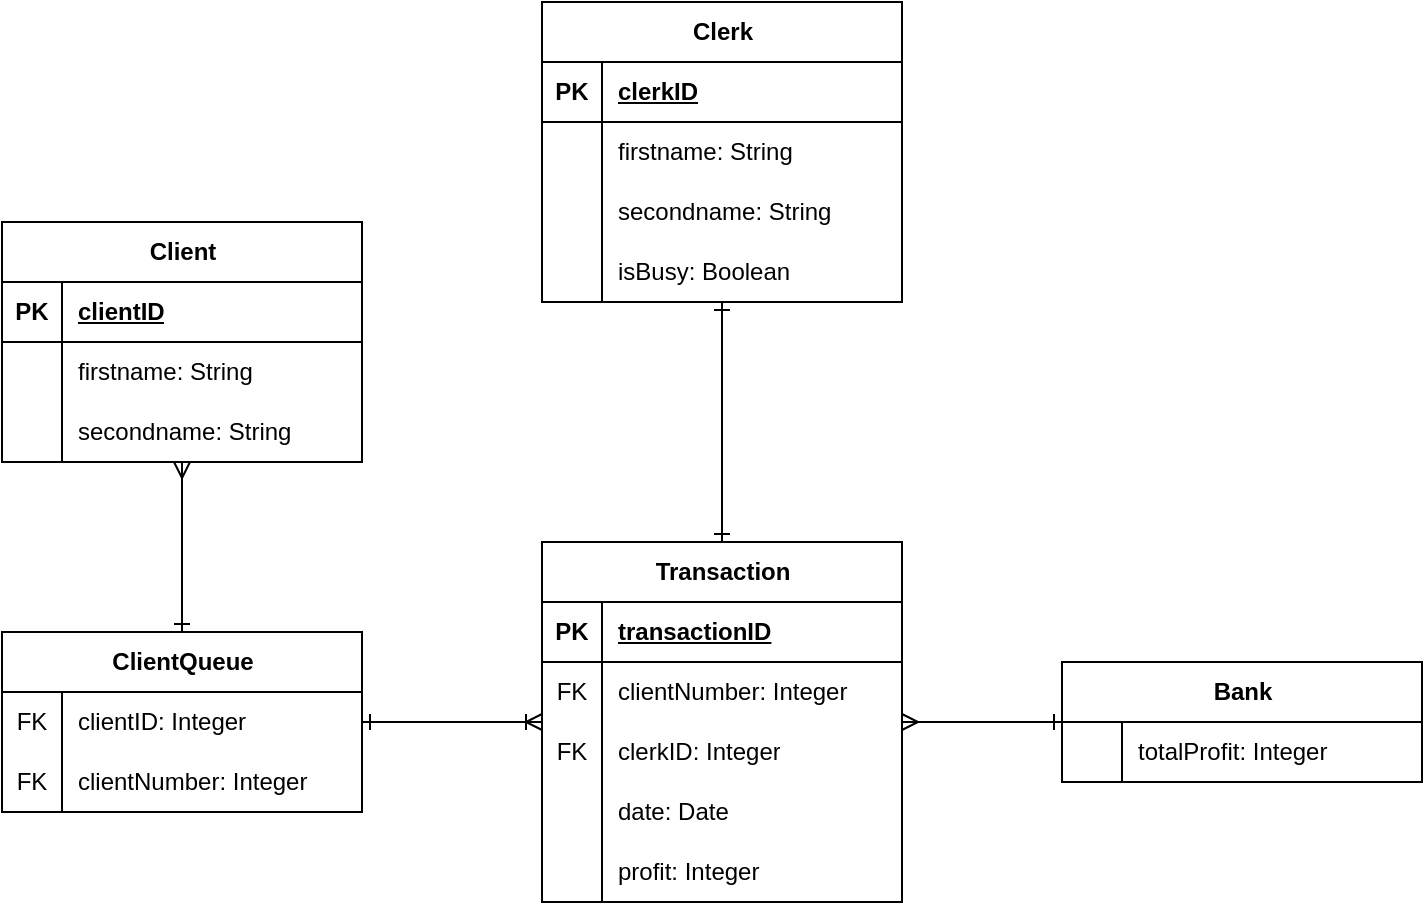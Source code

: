 <mxfile version="21.0.2" type="device"><diagram name="Страница 1" id="aUvyiQWyz2RUg2j3-xHT"><mxGraphModel dx="1270" dy="689" grid="1" gridSize="10" guides="1" tooltips="1" connect="1" arrows="1" fold="1" page="1" pageScale="1" pageWidth="827" pageHeight="1169" math="0" shadow="0"><root><mxCell id="0"/><mxCell id="1" parent="0"/><mxCell id="JnDvCyuy1hNjL1uDNx0l-157" style="edgeStyle=orthogonalEdgeStyle;rounded=0;orthogonalLoop=1;jettySize=auto;html=1;entryX=0.5;entryY=0;entryDx=0;entryDy=0;endArrow=ERone;endFill=0;startArrow=ERmany;startFill=0;" edge="1" parent="1" source="JnDvCyuy1hNjL1uDNx0l-20" target="JnDvCyuy1hNjL1uDNx0l-59"><mxGeometry relative="1" as="geometry"/></mxCell><mxCell id="JnDvCyuy1hNjL1uDNx0l-20" value="Client" style="shape=table;startSize=30;container=1;collapsible=1;childLayout=tableLayout;fixedRows=1;rowLines=0;fontStyle=1;align=center;resizeLast=1;html=1;" vertex="1" parent="1"><mxGeometry x="90" y="320" width="180" height="120" as="geometry"/></mxCell><mxCell id="JnDvCyuy1hNjL1uDNx0l-21" value="" style="shape=tableRow;horizontal=0;startSize=0;swimlaneHead=0;swimlaneBody=0;fillColor=none;collapsible=0;dropTarget=0;points=[[0,0.5],[1,0.5]];portConstraint=eastwest;top=0;left=0;right=0;bottom=1;" vertex="1" parent="JnDvCyuy1hNjL1uDNx0l-20"><mxGeometry y="30" width="180" height="30" as="geometry"/></mxCell><mxCell id="JnDvCyuy1hNjL1uDNx0l-22" value="PK" style="shape=partialRectangle;connectable=0;fillColor=none;top=0;left=0;bottom=0;right=0;fontStyle=1;overflow=hidden;whiteSpace=wrap;html=1;" vertex="1" parent="JnDvCyuy1hNjL1uDNx0l-21"><mxGeometry width="30" height="30" as="geometry"><mxRectangle width="30" height="30" as="alternateBounds"/></mxGeometry></mxCell><mxCell id="JnDvCyuy1hNjL1uDNx0l-23" value="clientID" style="shape=partialRectangle;connectable=0;fillColor=none;top=0;left=0;bottom=0;right=0;align=left;spacingLeft=6;fontStyle=5;overflow=hidden;whiteSpace=wrap;html=1;" vertex="1" parent="JnDvCyuy1hNjL1uDNx0l-21"><mxGeometry x="30" width="150" height="30" as="geometry"><mxRectangle width="150" height="30" as="alternateBounds"/></mxGeometry></mxCell><mxCell id="JnDvCyuy1hNjL1uDNx0l-24" value="" style="shape=tableRow;horizontal=0;startSize=0;swimlaneHead=0;swimlaneBody=0;fillColor=none;collapsible=0;dropTarget=0;points=[[0,0.5],[1,0.5]];portConstraint=eastwest;top=0;left=0;right=0;bottom=0;" vertex="1" parent="JnDvCyuy1hNjL1uDNx0l-20"><mxGeometry y="60" width="180" height="30" as="geometry"/></mxCell><mxCell id="JnDvCyuy1hNjL1uDNx0l-25" value="" style="shape=partialRectangle;connectable=0;fillColor=none;top=0;left=0;bottom=0;right=0;editable=1;overflow=hidden;whiteSpace=wrap;html=1;" vertex="1" parent="JnDvCyuy1hNjL1uDNx0l-24"><mxGeometry width="30" height="30" as="geometry"><mxRectangle width="30" height="30" as="alternateBounds"/></mxGeometry></mxCell><mxCell id="JnDvCyuy1hNjL1uDNx0l-26" value="firstname: String" style="shape=partialRectangle;connectable=0;fillColor=none;top=0;left=0;bottom=0;right=0;align=left;spacingLeft=6;overflow=hidden;whiteSpace=wrap;html=1;" vertex="1" parent="JnDvCyuy1hNjL1uDNx0l-24"><mxGeometry x="30" width="150" height="30" as="geometry"><mxRectangle width="150" height="30" as="alternateBounds"/></mxGeometry></mxCell><mxCell id="JnDvCyuy1hNjL1uDNx0l-27" value="" style="shape=tableRow;horizontal=0;startSize=0;swimlaneHead=0;swimlaneBody=0;fillColor=none;collapsible=0;dropTarget=0;points=[[0,0.5],[1,0.5]];portConstraint=eastwest;top=0;left=0;right=0;bottom=0;" vertex="1" parent="JnDvCyuy1hNjL1uDNx0l-20"><mxGeometry y="90" width="180" height="30" as="geometry"/></mxCell><mxCell id="JnDvCyuy1hNjL1uDNx0l-28" value="" style="shape=partialRectangle;connectable=0;fillColor=none;top=0;left=0;bottom=0;right=0;editable=1;overflow=hidden;whiteSpace=wrap;html=1;" vertex="1" parent="JnDvCyuy1hNjL1uDNx0l-27"><mxGeometry width="30" height="30" as="geometry"><mxRectangle width="30" height="30" as="alternateBounds"/></mxGeometry></mxCell><mxCell id="JnDvCyuy1hNjL1uDNx0l-29" value="secondname: String" style="shape=partialRectangle;connectable=0;fillColor=none;top=0;left=0;bottom=0;right=0;align=left;spacingLeft=6;overflow=hidden;whiteSpace=wrap;html=1;" vertex="1" parent="JnDvCyuy1hNjL1uDNx0l-27"><mxGeometry x="30" width="150" height="30" as="geometry"><mxRectangle width="150" height="30" as="alternateBounds"/></mxGeometry></mxCell><mxCell id="JnDvCyuy1hNjL1uDNx0l-158" style="edgeStyle=orthogonalEdgeStyle;rounded=0;orthogonalLoop=1;jettySize=auto;html=1;endArrow=ERoneToMany;endFill=0;startArrow=ERone;startFill=0;" edge="1" parent="1" source="JnDvCyuy1hNjL1uDNx0l-59" target="JnDvCyuy1hNjL1uDNx0l-72"><mxGeometry relative="1" as="geometry"/></mxCell><mxCell id="JnDvCyuy1hNjL1uDNx0l-59" value="ClientQueue" style="shape=table;startSize=30;container=1;collapsible=1;childLayout=tableLayout;fixedRows=1;rowLines=0;fontStyle=1;align=center;resizeLast=1;html=1;" vertex="1" parent="1"><mxGeometry x="90" y="525" width="180" height="90" as="geometry"/></mxCell><mxCell id="JnDvCyuy1hNjL1uDNx0l-66" value="" style="shape=tableRow;horizontal=0;startSize=0;swimlaneHead=0;swimlaneBody=0;fillColor=none;collapsible=0;dropTarget=0;points=[[0,0.5],[1,0.5]];portConstraint=eastwest;top=0;left=0;right=0;bottom=0;" vertex="1" parent="JnDvCyuy1hNjL1uDNx0l-59"><mxGeometry y="30" width="180" height="30" as="geometry"/></mxCell><mxCell id="JnDvCyuy1hNjL1uDNx0l-67" value="FK" style="shape=partialRectangle;connectable=0;fillColor=none;top=0;left=0;bottom=0;right=0;editable=1;overflow=hidden;whiteSpace=wrap;html=1;" vertex="1" parent="JnDvCyuy1hNjL1uDNx0l-66"><mxGeometry width="30" height="30" as="geometry"><mxRectangle width="30" height="30" as="alternateBounds"/></mxGeometry></mxCell><mxCell id="JnDvCyuy1hNjL1uDNx0l-68" value="clientID: Integer" style="shape=partialRectangle;connectable=0;fillColor=none;top=0;left=0;bottom=0;right=0;align=left;spacingLeft=6;overflow=hidden;whiteSpace=wrap;html=1;" vertex="1" parent="JnDvCyuy1hNjL1uDNx0l-66"><mxGeometry x="30" width="150" height="30" as="geometry"><mxRectangle width="150" height="30" as="alternateBounds"/></mxGeometry></mxCell><mxCell id="JnDvCyuy1hNjL1uDNx0l-63" value="" style="shape=tableRow;horizontal=0;startSize=0;swimlaneHead=0;swimlaneBody=0;fillColor=none;collapsible=0;dropTarget=0;points=[[0,0.5],[1,0.5]];portConstraint=eastwest;top=0;left=0;right=0;bottom=0;" vertex="1" parent="JnDvCyuy1hNjL1uDNx0l-59"><mxGeometry y="60" width="180" height="30" as="geometry"/></mxCell><mxCell id="JnDvCyuy1hNjL1uDNx0l-64" value="FK" style="shape=partialRectangle;connectable=0;fillColor=none;top=0;left=0;bottom=0;right=0;editable=1;overflow=hidden;whiteSpace=wrap;html=1;" vertex="1" parent="JnDvCyuy1hNjL1uDNx0l-63"><mxGeometry width="30" height="30" as="geometry"><mxRectangle width="30" height="30" as="alternateBounds"/></mxGeometry></mxCell><mxCell id="JnDvCyuy1hNjL1uDNx0l-65" value="clientNumber: Integer" style="shape=partialRectangle;connectable=0;fillColor=none;top=0;left=0;bottom=0;right=0;align=left;spacingLeft=6;overflow=hidden;whiteSpace=wrap;html=1;" vertex="1" parent="JnDvCyuy1hNjL1uDNx0l-63"><mxGeometry x="30" width="150" height="30" as="geometry"><mxRectangle width="150" height="30" as="alternateBounds"/></mxGeometry></mxCell><mxCell id="JnDvCyuy1hNjL1uDNx0l-159" style="edgeStyle=orthogonalEdgeStyle;rounded=0;orthogonalLoop=1;jettySize=auto;html=1;endArrow=ERone;endFill=0;startArrow=ERone;startFill=0;" edge="1" parent="1" source="JnDvCyuy1hNjL1uDNx0l-72" target="JnDvCyuy1hNjL1uDNx0l-85"><mxGeometry relative="1" as="geometry"><mxPoint x="450.9" y="434.37" as="targetPoint"/></mxGeometry></mxCell><mxCell id="JnDvCyuy1hNjL1uDNx0l-72" value="Transaction" style="shape=table;startSize=30;container=1;collapsible=1;childLayout=tableLayout;fixedRows=1;rowLines=0;fontStyle=1;align=center;resizeLast=1;html=1;" vertex="1" parent="1"><mxGeometry x="360" y="480" width="180" height="180" as="geometry"/></mxCell><mxCell id="JnDvCyuy1hNjL1uDNx0l-73" value="" style="shape=tableRow;horizontal=0;startSize=0;swimlaneHead=0;swimlaneBody=0;fillColor=none;collapsible=0;dropTarget=0;points=[[0,0.5],[1,0.5]];portConstraint=eastwest;top=0;left=0;right=0;bottom=1;" vertex="1" parent="JnDvCyuy1hNjL1uDNx0l-72"><mxGeometry y="30" width="180" height="30" as="geometry"/></mxCell><mxCell id="JnDvCyuy1hNjL1uDNx0l-74" value="PK" style="shape=partialRectangle;connectable=0;fillColor=none;top=0;left=0;bottom=0;right=0;fontStyle=1;overflow=hidden;whiteSpace=wrap;html=1;" vertex="1" parent="JnDvCyuy1hNjL1uDNx0l-73"><mxGeometry width="30" height="30" as="geometry"><mxRectangle width="30" height="30" as="alternateBounds"/></mxGeometry></mxCell><mxCell id="JnDvCyuy1hNjL1uDNx0l-75" value="transactionID" style="shape=partialRectangle;connectable=0;fillColor=none;top=0;left=0;bottom=0;right=0;align=left;spacingLeft=6;fontStyle=5;overflow=hidden;whiteSpace=wrap;html=1;" vertex="1" parent="JnDvCyuy1hNjL1uDNx0l-73"><mxGeometry x="30" width="150" height="30" as="geometry"><mxRectangle width="150" height="30" as="alternateBounds"/></mxGeometry></mxCell><mxCell id="JnDvCyuy1hNjL1uDNx0l-76" value="" style="shape=tableRow;horizontal=0;startSize=0;swimlaneHead=0;swimlaneBody=0;fillColor=none;collapsible=0;dropTarget=0;points=[[0,0.5],[1,0.5]];portConstraint=eastwest;top=0;left=0;right=0;bottom=0;" vertex="1" parent="JnDvCyuy1hNjL1uDNx0l-72"><mxGeometry y="60" width="180" height="30" as="geometry"/></mxCell><mxCell id="JnDvCyuy1hNjL1uDNx0l-77" value="FK" style="shape=partialRectangle;connectable=0;fillColor=none;top=0;left=0;bottom=0;right=0;editable=1;overflow=hidden;whiteSpace=wrap;html=1;" vertex="1" parent="JnDvCyuy1hNjL1uDNx0l-76"><mxGeometry width="30" height="30" as="geometry"><mxRectangle width="30" height="30" as="alternateBounds"/></mxGeometry></mxCell><mxCell id="JnDvCyuy1hNjL1uDNx0l-78" value="clientNumber: Integer" style="shape=partialRectangle;connectable=0;fillColor=none;top=0;left=0;bottom=0;right=0;align=left;spacingLeft=6;overflow=hidden;whiteSpace=wrap;html=1;" vertex="1" parent="JnDvCyuy1hNjL1uDNx0l-76"><mxGeometry x="30" width="150" height="30" as="geometry"><mxRectangle width="150" height="30" as="alternateBounds"/></mxGeometry></mxCell><mxCell id="JnDvCyuy1hNjL1uDNx0l-79" value="" style="shape=tableRow;horizontal=0;startSize=0;swimlaneHead=0;swimlaneBody=0;fillColor=none;collapsible=0;dropTarget=0;points=[[0,0.5],[1,0.5]];portConstraint=eastwest;top=0;left=0;right=0;bottom=0;" vertex="1" parent="JnDvCyuy1hNjL1uDNx0l-72"><mxGeometry y="90" width="180" height="30" as="geometry"/></mxCell><mxCell id="JnDvCyuy1hNjL1uDNx0l-80" value="FK" style="shape=partialRectangle;connectable=0;fillColor=none;top=0;left=0;bottom=0;right=0;editable=1;overflow=hidden;whiteSpace=wrap;html=1;" vertex="1" parent="JnDvCyuy1hNjL1uDNx0l-79"><mxGeometry width="30" height="30" as="geometry"><mxRectangle width="30" height="30" as="alternateBounds"/></mxGeometry></mxCell><mxCell id="JnDvCyuy1hNjL1uDNx0l-81" value="clerkID: Integer" style="shape=partialRectangle;connectable=0;fillColor=none;top=0;left=0;bottom=0;right=0;align=left;spacingLeft=6;overflow=hidden;whiteSpace=wrap;html=1;" vertex="1" parent="JnDvCyuy1hNjL1uDNx0l-79"><mxGeometry x="30" width="150" height="30" as="geometry"><mxRectangle width="150" height="30" as="alternateBounds"/></mxGeometry></mxCell><mxCell id="JnDvCyuy1hNjL1uDNx0l-182" value="" style="shape=tableRow;horizontal=0;startSize=0;swimlaneHead=0;swimlaneBody=0;fillColor=none;collapsible=0;dropTarget=0;points=[[0,0.5],[1,0.5]];portConstraint=eastwest;top=0;left=0;right=0;bottom=0;" vertex="1" parent="JnDvCyuy1hNjL1uDNx0l-72"><mxGeometry y="120" width="180" height="30" as="geometry"/></mxCell><mxCell id="JnDvCyuy1hNjL1uDNx0l-183" value="" style="shape=partialRectangle;connectable=0;fillColor=none;top=0;left=0;bottom=0;right=0;editable=1;overflow=hidden;whiteSpace=wrap;html=1;" vertex="1" parent="JnDvCyuy1hNjL1uDNx0l-182"><mxGeometry width="30" height="30" as="geometry"><mxRectangle width="30" height="30" as="alternateBounds"/></mxGeometry></mxCell><mxCell id="JnDvCyuy1hNjL1uDNx0l-184" value="date: Date" style="shape=partialRectangle;connectable=0;fillColor=none;top=0;left=0;bottom=0;right=0;align=left;spacingLeft=6;overflow=hidden;whiteSpace=wrap;html=1;" vertex="1" parent="JnDvCyuy1hNjL1uDNx0l-182"><mxGeometry x="30" width="150" height="30" as="geometry"><mxRectangle width="150" height="30" as="alternateBounds"/></mxGeometry></mxCell><mxCell id="JnDvCyuy1hNjL1uDNx0l-185" value="" style="shape=tableRow;horizontal=0;startSize=0;swimlaneHead=0;swimlaneBody=0;fillColor=none;collapsible=0;dropTarget=0;points=[[0,0.5],[1,0.5]];portConstraint=eastwest;top=0;left=0;right=0;bottom=0;" vertex="1" parent="JnDvCyuy1hNjL1uDNx0l-72"><mxGeometry y="150" width="180" height="30" as="geometry"/></mxCell><mxCell id="JnDvCyuy1hNjL1uDNx0l-186" value="" style="shape=partialRectangle;connectable=0;fillColor=none;top=0;left=0;bottom=0;right=0;editable=1;overflow=hidden;whiteSpace=wrap;html=1;" vertex="1" parent="JnDvCyuy1hNjL1uDNx0l-185"><mxGeometry width="30" height="30" as="geometry"><mxRectangle width="30" height="30" as="alternateBounds"/></mxGeometry></mxCell><mxCell id="JnDvCyuy1hNjL1uDNx0l-187" value="profit: Integer" style="shape=partialRectangle;connectable=0;fillColor=none;top=0;left=0;bottom=0;right=0;align=left;spacingLeft=6;overflow=hidden;whiteSpace=wrap;html=1;" vertex="1" parent="JnDvCyuy1hNjL1uDNx0l-185"><mxGeometry x="30" width="150" height="30" as="geometry"><mxRectangle width="150" height="30" as="alternateBounds"/></mxGeometry></mxCell><mxCell id="JnDvCyuy1hNjL1uDNx0l-85" value="Clerk" style="shape=table;startSize=30;container=1;collapsible=1;childLayout=tableLayout;fixedRows=1;rowLines=0;fontStyle=1;align=center;resizeLast=1;html=1;" vertex="1" parent="1"><mxGeometry x="360" y="210" width="180" height="150" as="geometry"/></mxCell><mxCell id="JnDvCyuy1hNjL1uDNx0l-86" value="" style="shape=tableRow;horizontal=0;startSize=0;swimlaneHead=0;swimlaneBody=0;fillColor=none;collapsible=0;dropTarget=0;points=[[0,0.5],[1,0.5]];portConstraint=eastwest;top=0;left=0;right=0;bottom=1;" vertex="1" parent="JnDvCyuy1hNjL1uDNx0l-85"><mxGeometry y="30" width="180" height="30" as="geometry"/></mxCell><mxCell id="JnDvCyuy1hNjL1uDNx0l-87" value="PK" style="shape=partialRectangle;connectable=0;fillColor=none;top=0;left=0;bottom=0;right=0;fontStyle=1;overflow=hidden;whiteSpace=wrap;html=1;" vertex="1" parent="JnDvCyuy1hNjL1uDNx0l-86"><mxGeometry width="30" height="30" as="geometry"><mxRectangle width="30" height="30" as="alternateBounds"/></mxGeometry></mxCell><mxCell id="JnDvCyuy1hNjL1uDNx0l-88" value="clerkID" style="shape=partialRectangle;connectable=0;fillColor=none;top=0;left=0;bottom=0;right=0;align=left;spacingLeft=6;fontStyle=5;overflow=hidden;whiteSpace=wrap;html=1;" vertex="1" parent="JnDvCyuy1hNjL1uDNx0l-86"><mxGeometry x="30" width="150" height="30" as="geometry"><mxRectangle width="150" height="30" as="alternateBounds"/></mxGeometry></mxCell><mxCell id="JnDvCyuy1hNjL1uDNx0l-89" value="" style="shape=tableRow;horizontal=0;startSize=0;swimlaneHead=0;swimlaneBody=0;fillColor=none;collapsible=0;dropTarget=0;points=[[0,0.5],[1,0.5]];portConstraint=eastwest;top=0;left=0;right=0;bottom=0;" vertex="1" parent="JnDvCyuy1hNjL1uDNx0l-85"><mxGeometry y="60" width="180" height="30" as="geometry"/></mxCell><mxCell id="JnDvCyuy1hNjL1uDNx0l-90" value="" style="shape=partialRectangle;connectable=0;fillColor=none;top=0;left=0;bottom=0;right=0;editable=1;overflow=hidden;whiteSpace=wrap;html=1;" vertex="1" parent="JnDvCyuy1hNjL1uDNx0l-89"><mxGeometry width="30" height="30" as="geometry"><mxRectangle width="30" height="30" as="alternateBounds"/></mxGeometry></mxCell><mxCell id="JnDvCyuy1hNjL1uDNx0l-91" value="firstname: String" style="shape=partialRectangle;connectable=0;fillColor=none;top=0;left=0;bottom=0;right=0;align=left;spacingLeft=6;overflow=hidden;whiteSpace=wrap;html=1;" vertex="1" parent="JnDvCyuy1hNjL1uDNx0l-89"><mxGeometry x="30" width="150" height="30" as="geometry"><mxRectangle width="150" height="30" as="alternateBounds"/></mxGeometry></mxCell><mxCell id="JnDvCyuy1hNjL1uDNx0l-92" value="" style="shape=tableRow;horizontal=0;startSize=0;swimlaneHead=0;swimlaneBody=0;fillColor=none;collapsible=0;dropTarget=0;points=[[0,0.5],[1,0.5]];portConstraint=eastwest;top=0;left=0;right=0;bottom=0;" vertex="1" parent="JnDvCyuy1hNjL1uDNx0l-85"><mxGeometry y="90" width="180" height="30" as="geometry"/></mxCell><mxCell id="JnDvCyuy1hNjL1uDNx0l-93" value="" style="shape=partialRectangle;connectable=0;fillColor=none;top=0;left=0;bottom=0;right=0;editable=1;overflow=hidden;whiteSpace=wrap;html=1;" vertex="1" parent="JnDvCyuy1hNjL1uDNx0l-92"><mxGeometry width="30" height="30" as="geometry"><mxRectangle width="30" height="30" as="alternateBounds"/></mxGeometry></mxCell><mxCell id="JnDvCyuy1hNjL1uDNx0l-94" value="secondname: String" style="shape=partialRectangle;connectable=0;fillColor=none;top=0;left=0;bottom=0;right=0;align=left;spacingLeft=6;overflow=hidden;whiteSpace=wrap;html=1;" vertex="1" parent="JnDvCyuy1hNjL1uDNx0l-92"><mxGeometry x="30" width="150" height="30" as="geometry"><mxRectangle width="150" height="30" as="alternateBounds"/></mxGeometry></mxCell><mxCell id="JnDvCyuy1hNjL1uDNx0l-95" value="" style="shape=tableRow;horizontal=0;startSize=0;swimlaneHead=0;swimlaneBody=0;fillColor=none;collapsible=0;dropTarget=0;points=[[0,0.5],[1,0.5]];portConstraint=eastwest;top=0;left=0;right=0;bottom=0;" vertex="1" parent="JnDvCyuy1hNjL1uDNx0l-85"><mxGeometry y="120" width="180" height="30" as="geometry"/></mxCell><mxCell id="JnDvCyuy1hNjL1uDNx0l-96" value="" style="shape=partialRectangle;connectable=0;fillColor=none;top=0;left=0;bottom=0;right=0;editable=1;overflow=hidden;whiteSpace=wrap;html=1;" vertex="1" parent="JnDvCyuy1hNjL1uDNx0l-95"><mxGeometry width="30" height="30" as="geometry"><mxRectangle width="30" height="30" as="alternateBounds"/></mxGeometry></mxCell><mxCell id="JnDvCyuy1hNjL1uDNx0l-97" value="isBusy: Boolean" style="shape=partialRectangle;connectable=0;fillColor=none;top=0;left=0;bottom=0;right=0;align=left;spacingLeft=6;overflow=hidden;whiteSpace=wrap;html=1;" vertex="1" parent="JnDvCyuy1hNjL1uDNx0l-95"><mxGeometry x="30" width="150" height="30" as="geometry"><mxRectangle width="150" height="30" as="alternateBounds"/></mxGeometry></mxCell><mxCell id="JnDvCyuy1hNjL1uDNx0l-188" style="edgeStyle=orthogonalEdgeStyle;rounded=0;orthogonalLoop=1;jettySize=auto;html=1;endArrow=ERmany;endFill=0;startArrow=ERone;startFill=0;" edge="1" parent="1" source="JnDvCyuy1hNjL1uDNx0l-144" target="JnDvCyuy1hNjL1uDNx0l-72"><mxGeometry relative="1" as="geometry"/></mxCell><mxCell id="JnDvCyuy1hNjL1uDNx0l-144" value="Bank" style="shape=table;startSize=30;container=1;collapsible=1;childLayout=tableLayout;fixedRows=1;rowLines=0;fontStyle=1;align=center;resizeLast=1;html=1;" vertex="1" parent="1"><mxGeometry x="620" y="540" width="180" height="60" as="geometry"/></mxCell><mxCell id="JnDvCyuy1hNjL1uDNx0l-148" value="" style="shape=tableRow;horizontal=0;startSize=0;swimlaneHead=0;swimlaneBody=0;fillColor=none;collapsible=0;dropTarget=0;points=[[0,0.5],[1,0.5]];portConstraint=eastwest;top=0;left=0;right=0;bottom=0;" vertex="1" parent="JnDvCyuy1hNjL1uDNx0l-144"><mxGeometry y="30" width="180" height="30" as="geometry"/></mxCell><mxCell id="JnDvCyuy1hNjL1uDNx0l-149" value="" style="shape=partialRectangle;connectable=0;fillColor=none;top=0;left=0;bottom=0;right=0;editable=1;overflow=hidden;whiteSpace=wrap;html=1;" vertex="1" parent="JnDvCyuy1hNjL1uDNx0l-148"><mxGeometry width="30" height="30" as="geometry"><mxRectangle width="30" height="30" as="alternateBounds"/></mxGeometry></mxCell><mxCell id="JnDvCyuy1hNjL1uDNx0l-150" value="totalProfit: Integer" style="shape=partialRectangle;connectable=0;fillColor=none;top=0;left=0;bottom=0;right=0;align=left;spacingLeft=6;overflow=hidden;whiteSpace=wrap;html=1;" vertex="1" parent="JnDvCyuy1hNjL1uDNx0l-148"><mxGeometry x="30" width="150" height="30" as="geometry"><mxRectangle width="150" height="30" as="alternateBounds"/></mxGeometry></mxCell></root></mxGraphModel></diagram></mxfile>